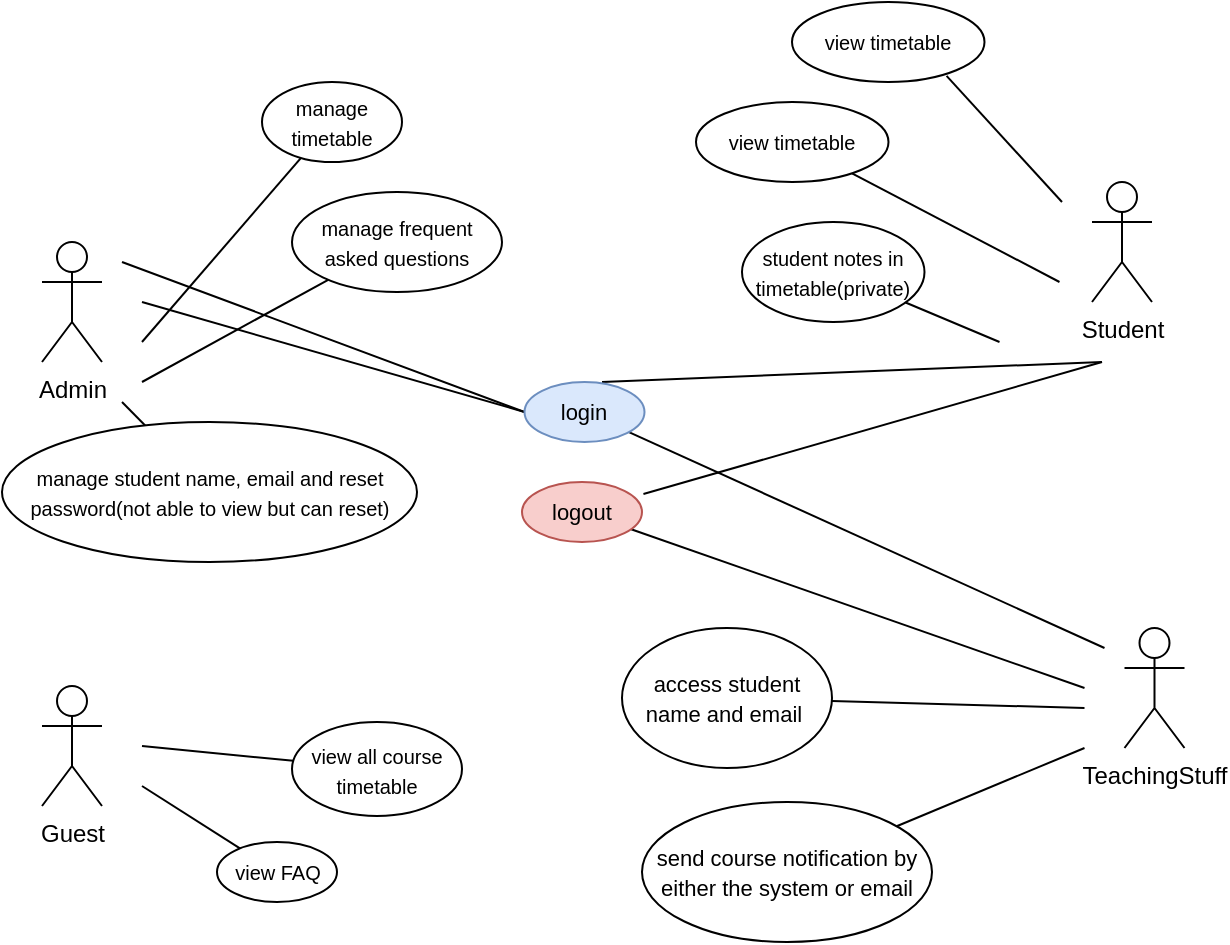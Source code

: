 <mxfile version="26.0.10">
  <diagram name="Page-1" id="ditq6TT-ULRenWaYCBOm">
    <mxGraphModel dx="825" dy="563" grid="1" gridSize="10" guides="1" tooltips="1" connect="1" arrows="1" fold="1" page="1" pageScale="1" pageWidth="850" pageHeight="1100" background="none" math="0" shadow="0">
      <root>
        <mxCell id="0" />
        <mxCell id="1" parent="0" />
        <mxCell id="n8QMbI-Mnah7mbgpFxKV-7" value="Admin" style="shape=umlActor;verticalLabelPosition=bottom;verticalAlign=top;html=1;" parent="1" vertex="1">
          <mxGeometry x="110" y="190" width="30" height="60" as="geometry" />
        </mxCell>
        <mxCell id="n8QMbI-Mnah7mbgpFxKV-12" value="" style="endArrow=none;html=1;rounded=0;entryX=0;entryY=0.5;entryDx=0;entryDy=0;" parent="1" target="n8QMbI-Mnah7mbgpFxKV-41" edge="1">
          <mxGeometry width="50" height="50" relative="1" as="geometry">
            <mxPoint x="150" y="200" as="sourcePoint" />
            <mxPoint x="183" y="130" as="targetPoint" />
          </mxGeometry>
        </mxCell>
        <mxCell id="n8QMbI-Mnah7mbgpFxKV-14" value="" style="endArrow=none;html=1;rounded=0;entryX=0;entryY=0.5;entryDx=0;entryDy=0;" parent="1" target="n8QMbI-Mnah7mbgpFxKV-41" edge="1">
          <mxGeometry width="50" height="50" relative="1" as="geometry">
            <mxPoint x="160" y="220" as="sourcePoint" />
            <mxPoint x="209.524" y="168.524" as="targetPoint" />
          </mxGeometry>
        </mxCell>
        <mxCell id="n8QMbI-Mnah7mbgpFxKV-16" value="" style="endArrow=none;html=1;rounded=0;" parent="1" target="n8QMbI-Mnah7mbgpFxKV-17" edge="1">
          <mxGeometry width="50" height="50" relative="1" as="geometry">
            <mxPoint x="160" y="240" as="sourcePoint" />
            <mxPoint x="210" y="280" as="targetPoint" />
          </mxGeometry>
        </mxCell>
        <mxCell id="n8QMbI-Mnah7mbgpFxKV-17" value="&lt;span style=&quot;font-size: 10px;&quot;&gt;manage timetable&lt;/span&gt;" style="ellipse;whiteSpace=wrap;html=1;" parent="1" vertex="1">
          <mxGeometry x="220" y="110" width="70" height="40" as="geometry" />
        </mxCell>
        <mxCell id="n8QMbI-Mnah7mbgpFxKV-18" value="Student" style="shape=umlActor;verticalLabelPosition=bottom;verticalAlign=top;html=1;" parent="1" vertex="1">
          <mxGeometry x="635" y="160" width="30" height="60" as="geometry" />
        </mxCell>
        <mxCell id="n8QMbI-Mnah7mbgpFxKV-19" value="" style="endArrow=none;html=1;rounded=0;entryX=0.646;entryY=0;entryDx=0;entryDy=0;entryPerimeter=0;" parent="1" target="n8QMbI-Mnah7mbgpFxKV-41" edge="1">
          <mxGeometry width="50" height="50" relative="1" as="geometry">
            <mxPoint x="640" y="250" as="sourcePoint" />
            <mxPoint x="489.931" y="132.323" as="targetPoint" />
          </mxGeometry>
        </mxCell>
        <mxCell id="n8QMbI-Mnah7mbgpFxKV-21" value="" style="endArrow=none;html=1;rounded=0;entryX=1.012;entryY=0.201;entryDx=0;entryDy=0;entryPerimeter=0;" parent="1" target="n8QMbI-Mnah7mbgpFxKV-43" edge="1">
          <mxGeometry width="50" height="50" relative="1" as="geometry">
            <mxPoint x="640" y="250" as="sourcePoint" />
            <mxPoint x="565.003" y="270.0" as="targetPoint" />
          </mxGeometry>
        </mxCell>
        <mxCell id="n8QMbI-Mnah7mbgpFxKV-23" value="" style="endArrow=none;html=1;rounded=0;" parent="1" target="n8QMbI-Mnah7mbgpFxKV-24" edge="1">
          <mxGeometry width="50" height="50" relative="1" as="geometry">
            <mxPoint x="618.75" y="210" as="sourcePoint" />
            <mxPoint x="461.25" y="260" as="targetPoint" />
          </mxGeometry>
        </mxCell>
        <mxCell id="n8QMbI-Mnah7mbgpFxKV-24" value="&lt;font style=&quot;font-size: 10px;&quot;&gt;view timetable&lt;/font&gt;" style="ellipse;whiteSpace=wrap;html=1;" parent="1" vertex="1">
          <mxGeometry x="437" y="120" width="96.25" height="40" as="geometry" />
        </mxCell>
        <mxCell id="n8QMbI-Mnah7mbgpFxKV-32" value="Guest" style="shape=umlActor;verticalLabelPosition=bottom;verticalAlign=top;html=1;" parent="1" vertex="1">
          <mxGeometry x="110" y="412" width="30" height="60" as="geometry" />
        </mxCell>
        <mxCell id="n8QMbI-Mnah7mbgpFxKV-35" value="" style="endArrow=none;html=1;rounded=0;" parent="1" target="n8QMbI-Mnah7mbgpFxKV-36" edge="1">
          <mxGeometry width="50" height="50" relative="1" as="geometry">
            <mxPoint x="160" y="442" as="sourcePoint" />
            <mxPoint x="215" y="462" as="targetPoint" />
          </mxGeometry>
        </mxCell>
        <mxCell id="n8QMbI-Mnah7mbgpFxKV-36" value="&lt;font style=&quot;font-size: 10px;&quot;&gt;view all course timetable&lt;/font&gt;" style="ellipse;whiteSpace=wrap;html=1;" parent="1" vertex="1">
          <mxGeometry x="235" y="430" width="85" height="47" as="geometry" />
        </mxCell>
        <mxCell id="n8QMbI-Mnah7mbgpFxKV-37" value="" style="endArrow=none;html=1;rounded=0;" parent="1" target="n8QMbI-Mnah7mbgpFxKV-38" edge="1">
          <mxGeometry width="50" height="50" relative="1" as="geometry">
            <mxPoint x="160" y="462" as="sourcePoint" />
            <mxPoint x="210" y="502" as="targetPoint" />
          </mxGeometry>
        </mxCell>
        <mxCell id="n8QMbI-Mnah7mbgpFxKV-38" value="&lt;font style=&quot;font-size: 10px;&quot;&gt;view FAQ&lt;/font&gt;" style="ellipse;whiteSpace=wrap;html=1;" parent="1" vertex="1">
          <mxGeometry x="197.5" y="490" width="60" height="30" as="geometry" />
        </mxCell>
        <mxCell id="n8QMbI-Mnah7mbgpFxKV-39" value="TeachingStuff" style="shape=umlActor;verticalLabelPosition=bottom;verticalAlign=top;html=1;" parent="1" vertex="1">
          <mxGeometry x="651.25" y="383" width="30" height="60" as="geometry" />
        </mxCell>
        <mxCell id="n8QMbI-Mnah7mbgpFxKV-40" value="" style="endArrow=none;html=1;rounded=0;" parent="1" target="n8QMbI-Mnah7mbgpFxKV-41" edge="1">
          <mxGeometry width="50" height="50" relative="1" as="geometry">
            <mxPoint x="641.25" y="393" as="sourcePoint" />
            <mxPoint x="425" y="400" as="targetPoint" />
          </mxGeometry>
        </mxCell>
        <mxCell id="n8QMbI-Mnah7mbgpFxKV-41" value="&lt;font style=&quot;font-size: 11px;&quot;&gt;login&lt;/font&gt;" style="ellipse;whiteSpace=wrap;html=1;fillColor=#dae8fc;strokeColor=#6c8ebf;" parent="1" vertex="1">
          <mxGeometry x="351.25" y="260" width="60" height="30" as="geometry" />
        </mxCell>
        <mxCell id="n8QMbI-Mnah7mbgpFxKV-42" value="" style="endArrow=none;html=1;rounded=0;" parent="1" target="n8QMbI-Mnah7mbgpFxKV-43" edge="1">
          <mxGeometry width="50" height="50" relative="1" as="geometry">
            <mxPoint x="631.25" y="413" as="sourcePoint" />
            <mxPoint x="440" y="450" as="targetPoint" />
          </mxGeometry>
        </mxCell>
        <mxCell id="n8QMbI-Mnah7mbgpFxKV-43" value="&lt;font style=&quot;font-size: 11px;&quot;&gt;logout&lt;/font&gt;" style="ellipse;whiteSpace=wrap;html=1;fillColor=#f8cecc;strokeColor=#b85450;" parent="1" vertex="1">
          <mxGeometry x="350" y="310" width="60" height="30" as="geometry" />
        </mxCell>
        <mxCell id="n8QMbI-Mnah7mbgpFxKV-44" value="" style="endArrow=none;html=1;rounded=0;" parent="1" target="n8QMbI-Mnah7mbgpFxKV-45" edge="1">
          <mxGeometry width="50" height="50" relative="1" as="geometry">
            <mxPoint x="631.25" y="423" as="sourcePoint" />
            <mxPoint x="435" y="490" as="targetPoint" />
          </mxGeometry>
        </mxCell>
        <mxCell id="n8QMbI-Mnah7mbgpFxKV-45" value="&lt;span style=&quot;font-size: 11px;&quot;&gt;access student name and email&amp;nbsp;&lt;/span&gt;" style="ellipse;whiteSpace=wrap;html=1;" parent="1" vertex="1">
          <mxGeometry x="400" y="383" width="105" height="70" as="geometry" />
        </mxCell>
        <mxCell id="7FpSeeh1Pcn80eOHS-ui-1" value="" style="endArrow=none;html=1;rounded=0;" parent="1" target="7FpSeeh1Pcn80eOHS-ui-2" edge="1">
          <mxGeometry width="50" height="50" relative="1" as="geometry">
            <mxPoint x="160" y="260" as="sourcePoint" />
            <mxPoint x="215" y="335" as="targetPoint" />
          </mxGeometry>
        </mxCell>
        <mxCell id="7FpSeeh1Pcn80eOHS-ui-2" value="&lt;span style=&quot;font-size: 10px;&quot;&gt;manage frequent asked questions&lt;/span&gt;" style="ellipse;whiteSpace=wrap;html=1;" parent="1" vertex="1">
          <mxGeometry x="235" y="165" width="105" height="50" as="geometry" />
        </mxCell>
        <mxCell id="7FpSeeh1Pcn80eOHS-ui-4" value="" style="endArrow=none;html=1;rounded=0;" parent="1" target="7FpSeeh1Pcn80eOHS-ui-5" edge="1">
          <mxGeometry width="50" height="50" relative="1" as="geometry">
            <mxPoint x="150" y="270" as="sourcePoint" />
            <mxPoint x="195" y="395" as="targetPoint" />
          </mxGeometry>
        </mxCell>
        <mxCell id="7FpSeeh1Pcn80eOHS-ui-5" value="&lt;span style=&quot;font-size: 10px;&quot;&gt;manage student name, email and reset password(not able to view but can reset)&lt;/span&gt;" style="ellipse;whiteSpace=wrap;html=1;" parent="1" vertex="1">
          <mxGeometry x="90" y="280" width="207.5" height="70" as="geometry" />
        </mxCell>
        <mxCell id="7FpSeeh1Pcn80eOHS-ui-6" value="" style="endArrow=none;html=1;rounded=0;" parent="1" target="7FpSeeh1Pcn80eOHS-ui-7" edge="1">
          <mxGeometry width="50" height="50" relative="1" as="geometry">
            <mxPoint x="588.75" y="240" as="sourcePoint" />
            <mxPoint x="461.25" y="320" as="targetPoint" />
          </mxGeometry>
        </mxCell>
        <mxCell id="7FpSeeh1Pcn80eOHS-ui-7" value="&lt;font style=&quot;font-size: 10px;&quot;&gt;student notes in timetable(private)&lt;/font&gt;" style="ellipse;whiteSpace=wrap;html=1;" parent="1" vertex="1">
          <mxGeometry x="460" y="180" width="91.25" height="50" as="geometry" />
        </mxCell>
        <mxCell id="7FpSeeh1Pcn80eOHS-ui-8" value="" style="endArrow=none;html=1;rounded=0;" parent="1" target="7FpSeeh1Pcn80eOHS-ui-9" edge="1">
          <mxGeometry width="50" height="50" relative="1" as="geometry">
            <mxPoint x="631.25" y="443" as="sourcePoint" />
            <mxPoint x="430" y="570" as="targetPoint" />
          </mxGeometry>
        </mxCell>
        <mxCell id="7FpSeeh1Pcn80eOHS-ui-9" value="&lt;span style=&quot;font-size: 11px;&quot;&gt;send course notification by either the system or email&lt;/span&gt;" style="ellipse;whiteSpace=wrap;html=1;" parent="1" vertex="1">
          <mxGeometry x="410" y="470" width="145" height="70" as="geometry" />
        </mxCell>
        <mxCell id="0s-m3opdATbj-b8ipt6M-9" value="&lt;font style=&quot;font-size: 10px;&quot;&gt;view timetable&lt;/font&gt;" style="ellipse;whiteSpace=wrap;html=1;" vertex="1" parent="1">
          <mxGeometry x="485" y="70" width="96.25" height="40" as="geometry" />
        </mxCell>
        <mxCell id="0s-m3opdATbj-b8ipt6M-10" value="" style="endArrow=none;html=1;rounded=0;entryX=0.803;entryY=0.923;entryDx=0;entryDy=0;entryPerimeter=0;" edge="1" parent="1" target="0s-m3opdATbj-b8ipt6M-9">
          <mxGeometry width="50" height="50" relative="1" as="geometry">
            <mxPoint x="620" y="170" as="sourcePoint" />
            <mxPoint x="660" y="120" as="targetPoint" />
          </mxGeometry>
        </mxCell>
      </root>
    </mxGraphModel>
  </diagram>
</mxfile>
